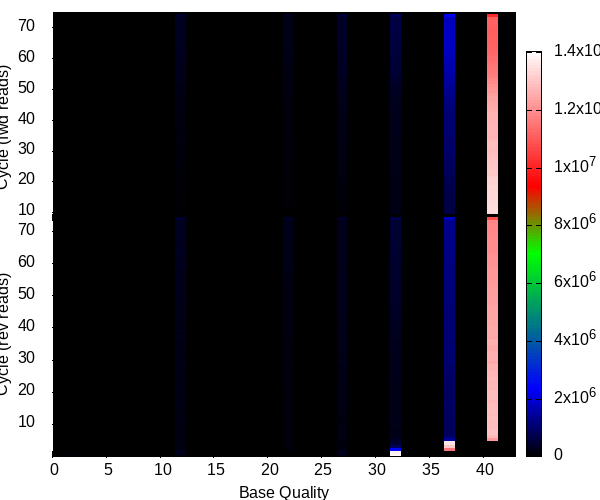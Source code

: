 
            set terminal png size 600,500 truecolor
            set output "408GBM0G-1_S25_L005-quals-hm.png"
            unset key
            unset colorbox
            set palette defined (0 0 0 0, 1 0 0 1, 3 0 1 0, 4 1 0 0, 6 1 1 1)
            set cbrange [0:14018537]
            set yrange  [0:75]
            set xrange  [0:43]
            set view map
            set multiplot
            set rmargin 0
            set lmargin 0
            set tmargin 0
            set bmargin 0
             set origin 0,0.46
 set size 0.95,0.6
            set obj 1 rectangle behind from first 0,0 to first 43,75
            set obj 1 fillstyle solid 1.0 fillcolor rgbcolor "black"
            set ylabel "Cycle (fwd reads)" offset character -1,0
            unset ytics
            set ytics ("10" 10,"20" 20,"30" 30,"40" 40,"50" 50,"60" 60,"70" 70)
            unset xtics
            set title "408GBM0G-1_S25_L005.stats" noenhanced
            splot '-' matrix with image
        	0	0	85023	0	0	0	0	0	0	0	0	0	79069	0	0	0	0	0	0	0	0	0	0	0	0	0	0	139334	0	0	0	0	14018537	0	0	0	0	1	0	0	0	0	0
	0	0	21610	0	0	0	0	0	0	0	0	0	112795	0	0	0	0	0	0	0	0	0	0	0	0	0	0	173332	0	0	0	0	14014223	0	0	0	0	4	0	0	0	0	0
	0	0	3102	0	0	0	0	0	0	0	0	0	82976	0	0	0	0	0	0	0	0	0	19	0	0	0	0	148821	0	0	0	0	1699076	0	0	0	0	12387970	0	0	0	0	0
	0	0	0	0	0	0	0	0	0	0	0	0	70256	0	0	0	0	0	0	0	0	0	8637	0	0	0	0	123324	0	0	0	0	524334	0	0	0	0	13595413	0	0	0	0	0
	0	0	0	0	0	0	0	0	0	0	0	0	60151	0	0	0	0	0	0	0	0	0	20608	0	0	0	0	92912	0	0	0	0	316088	0	0	0	0	13832205	0	0	0	0	0
	0	0	0	0	0	0	0	0	0	0	0	0	51430	0	0	0	0	0	0	0	0	0	22830	0	0	0	0	73831	0	0	0	0	281481	0	0	0	0	840646	0	0	0	13051746	0
	0	0	0	0	0	0	0	0	0	0	0	0	55071	0	0	0	0	0	0	0	0	0	26809	0	0	0	0	71290	0	0	0	0	255910	0	0	0	0	797201	0	0	0	13115683	0
	0	0	0	0	0	0	0	0	0	0	0	0	48053	0	0	0	0	0	0	0	0	0	24304	0	0	0	0	64758	0	0	0	0	225240	0	0	0	0	685307	0	0	0	13274302	0
	0	0	0	0	0	0	0	0	0	0	0	0	50664	0	0	0	0	0	0	0	0	0	27276	0	0	0	0	67534	0	0	0	0	214422	0	0	0	0	678928	0	0	0	13283140	0
	0	0	0	0	0	0	0	0	0	0	0	0	61623	0	0	0	0	0	0	0	0	0	28258	0	0	0	0	65369	0	0	0	0	199111	0	0	0	0	654179	0	0	0	13313424	0
	0	0	0	0	0	0	0	0	0	0	0	0	40431	0	0	0	0	0	0	0	0	0	29806	0	0	0	0	62330	0	0	0	0	192482	0	0	0	0	602183	0	0	0	13394732	0
	0	0	0	0	0	0	0	0	0	0	0	0	42781	0	0	0	0	0	0	0	0	0	35049	0	0	0	0	62913	0	0	0	0	179336	0	0	0	0	609434	0	0	0	13392451	0
	0	0	0	0	0	0	0	0	0	0	0	0	44201	0	0	0	0	0	0	0	0	0	42212	0	0	0	0	66035	0	0	0	0	182105	0	0	0	0	622941	0	0	0	13364470	0
	0	0	0	0	0	0	0	0	0	0	0	0	47479	0	0	0	0	0	0	0	0	0	45014	0	0	0	0	70537	0	0	0	0	185840	0	0	0	0	644498	0	0	0	13328596	0
	0	0	0	0	0	0	0	0	0	0	0	0	48386	0	0	0	0	0	0	0	0	0	46792	0	0	0	0	71357	0	0	0	0	191839	0	0	0	0	659827	0	0	0	13303763	0
	0	0	0	0	0	0	0	0	0	0	0	0	46913	0	0	0	0	0	0	0	0	0	46487	0	0	0	0	72402	0	0	0	0	191269	0	0	0	0	651141	0	0	0	13313752	0
	0	0	0	0	0	0	0	0	0	0	0	0	47800	0	0	0	0	0	0	0	0	0	46740	0	0	0	0	74173	0	0	0	0	190832	0	0	0	0	652528	0	0	0	13309891	0
	0	0	0	0	0	0	0	0	0	0	0	0	51028	0	0	0	0	0	0	0	0	0	49362	0	0	0	0	79659	0	0	0	0	196303	0	0	0	0	689462	0	0	0	13256150	0
	0	0	0	0	0	0	0	0	0	0	0	0	54071	0	0	0	0	0	0	0	0	0	50979	0	0	0	0	87158	0	0	0	0	186381	0	0	0	0	677941	0	0	0	13265434	0
	0	0	0	0	0	0	0	0	0	0	0	0	54024	0	0	0	0	0	0	0	0	0	54907	0	0	0	0	102680	0	0	0	0	189881	0	0	0	0	729856	0	0	0	13190616	0
	0	0	0	0	0	0	0	0	0	0	0	0	52316	0	0	0	0	0	0	0	0	0	54722	0	0	0	0	106466	0	0	0	0	179315	0	0	0	0	720775	0	0	0	13208370	0
	0	0	0	0	0	0	0	0	0	0	0	0	70496	0	0	0	0	0	0	0	0	0	59917	0	0	0	0	115419	0	0	0	0	184577	0	0	0	0	733851	0	0	0	13157704	0
	0	0	0	0	0	0	0	0	0	0	0	0	83593	0	0	0	0	0	0	0	0	0	72331	0	0	0	0	139947	0	0	0	0	198887	0	0	0	0	807725	0	0	0	13019481	0
	0	0	0	0	0	0	0	0	0	0	0	0	62191	0	0	0	0	0	0	0	0	0	68834	0	0	0	0	139745	0	0	0	0	191182	0	0	0	0	812601	0	0	0	13047411	0
	0	0	0	0	0	0	0	0	0	0	0	0	65337	0	0	0	0	0	0	0	0	0	66414	0	0	0	0	133912	0	0	0	0	197925	0	0	0	0	855512	0	0	0	13002864	0
	0	0	0	0	0	0	0	0	0	0	0	0	83557	0	0	0	0	0	0	0	0	0	64639	0	0	0	0	131183	0	0	0	0	193465	0	0	0	0	842337	0	0	0	13006783	0
	0	0	0	0	0	0	0	0	0	0	0	0	90819	0	0	0	0	0	0	0	0	0	70149	0	0	0	0	137780	0	0	0	0	200558	0	0	0	0	873291	0	0	0	12949367	0
	0	0	166	0	0	0	0	0	0	0	0	0	91232	0	0	0	0	0	0	0	0	0	71851	0	0	0	0	140794	0	0	0	0	202868	0	0	0	0	888233	0	0	0	12926820	0
	0	0	0	0	0	0	0	0	0	0	0	0	96353	0	0	0	0	0	0	0	0	0	74672	0	0	0	0	144744	0	0	0	0	207002	0	0	0	0	910183	0	0	0	12889010	0
	0	0	118	0	0	0	0	0	0	0	0	0	99735	0	0	0	0	0	0	0	0	0	77078	0	0	0	0	148779	0	0	0	0	213902	0	0	0	0	934823	0	0	0	12847529	0
	0	0	0	0	0	0	0	0	0	0	0	0	105735	0	0	0	0	0	0	0	0	0	80853	0	0	0	0	154726	0	0	0	0	220570	0	0	0	0	965605	0	0	0	12794475	0
	0	0	0	0	0	0	0	0	0	0	0	0	103532	0	0	0	0	0	0	0	0	0	80485	0	0	0	0	154062	0	0	0	0	219200	0	0	0	0	959606	0	0	0	12805079	0
	0	0	0	0	0	0	0	0	0	0	0	0	104562	0	0	0	0	0	0	0	0	0	80371	0	0	0	0	152935	0	0	0	0	215153	0	0	0	0	931827	0	0	0	12837116	0
	0	0	339	0	0	0	0	0	0	0	0	0	126582	0	0	0	0	0	0	0	0	0	87021	0	0	0	0	160780	0	0	0	0	223155	0	0	0	0	955267	0	0	0	12768820	0
	0	0	0	0	0	0	0	0	0	0	0	0	140444	0	0	0	0	0	0	0	0	0	97914	0	0	0	0	180493	0	0	0	0	231894	0	0	0	0	999877	0	0	0	12671342	0
	0	0	0	0	0	0	0	0	0	0	0	0	116982	0	0	0	0	0	0	0	0	0	98984	0	0	0	0	188522	0	0	0	0	234086	0	0	0	0	1006936	0	0	0	12676454	0
	0	0	686	0	0	0	0	0	0	0	0	0	119552	0	0	0	0	0	0	0	0	0	94417	0	0	0	0	178135	0	0	0	0	237957	0	0	0	0	1018276	0	0	0	12672941	0
	0	0	19	0	0	0	0	0	0	0	0	0	123946	0	0	0	0	0	0	0	0	0	92773	0	0	0	0	173030	0	0	0	0	241505	0	0	0	0	1035263	0	0	0	12655428	0
	0	0	0	0	0	0	0	0	0	0	0	0	124944	0	0	0	0	0	0	0	0	0	93902	0	0	0	0	173773	0	0	0	0	241349	0	0	0	0	1027769	0	0	0	12660227	0
	0	0	0	0	0	0	0	0	0	0	0	0	128847	0	0	0	0	0	0	0	0	0	94706	0	0	0	0	174011	0	0	0	0	242804	0	0	0	0	1028503	0	0	0	12653093	0
	0	0	0	0	0	0	0	0	0	0	0	0	132627	0	0	0	0	0	0	0	0	0	97138	0	0	0	0	178926	0	0	0	0	245989	0	0	0	0	1039652	0	0	0	12627632	0
	0	0	9	0	0	0	0	0	0	0	0	0	134454	0	0	0	0	0	0	0	0	0	98845	0	0	0	0	180012	0	0	0	0	248564	0	0	0	0	1042438	0	0	0	12617642	0
	0	0	880	0	0	0	0	0	0	0	0	0	132089	0	0	0	0	0	0	0	0	0	98067	0	0	0	0	179476	0	0	0	0	246766	0	0	0	0	1045315	0	0	0	12619371	0
	0	0	0	0	0	0	0	0	0	0	0	0	149249	0	0	0	0	0	0	0	0	0	103037	0	0	0	0	186852	0	0	0	0	253154	0	0	0	0	1068391	0	0	0	12561281	0
	0	0	4	0	0	0	0	0	0	0	0	0	163245	0	0	0	0	0	0	0	0	0	111861	0	0	0	0	201892	0	0	0	0	260875	0	0	0	0	1099702	0	0	0	12484385	0
	0	0	0	0	0	0	0	0	0	0	0	0	149229	0	0	0	0	0	0	0	0	0	113997	0	0	0	0	212619	0	0	0	0	269529	0	0	0	0	1138904	0	0	0	12437686	0
	0	0	589	0	0	0	0	0	0	0	0	0	158680	0	0	0	0	0	0	0	0	0	114193	0	0	0	0	210787	0	0	0	0	280309	0	0	0	0	1189072	0	0	0	12368334	0
	0	0	2	0	0	0	0	0	0	0	0	0	159764	0	0	0	0	0	0	0	0	0	116151	0	0	0	0	216678	0	0	0	0	287682	0	0	0	0	1215907	0	0	0	12325780	0
	0	0	31	0	0	0	0	0	0	0	0	0	181921	0	0	0	0	0	0	0	0	0	124300	0	0	0	0	226803	0	0	0	0	298469	0	0	0	0	1249277	0	0	0	12241163	0
	0	0	90	0	0	0	0	0	0	0	0	0	209130	0	0	0	0	0	0	0	0	0	140245	0	0	0	0	252983	0	0	0	0	312163	0	0	0	0	1286763	0	0	0	12120590	0
	0	0	3	0	0	0	0	0	0	0	0	0	182772	0	0	0	0	0	0	0	0	0	146038	0	0	0	0	267245	0	0	0	0	331000	0	0	0	0	1313810	0	0	0	12081096	0
	0	0	500	0	0	0	0	0	0	0	0	0	188807	0	0	0	0	0	0	0	0	0	143182	0	0	0	0	264789	0	0	0	0	345399	0	0	0	0	1370116	0	0	0	12009171	0
	0	0	0	0	0	0	0	0	0	0	0	0	216880	0	0	0	0	0	0	0	0	0	148597	0	0	0	0	271275	0	0	0	0	381049	0	0	0	0	1407990	0	0	0	11896173	0
	0	0	28	0	0	0	0	0	0	0	0	0	205045	0	0	0	0	0	0	0	0	0	155489	0	0	0	0	288158	0	0	0	0	405485	0	0	0	0	1438382	0	0	0	11829377	0
	0	0	92	0	0	0	0	0	0	0	0	0	269612	0	0	0	0	0	0	0	0	0	170469	0	0	0	0	306457	0	0	0	0	436715	0	0	0	0	1481665	0	0	0	11656954	0
	0	0	0	0	0	0	0	0	0	0	0	0	223222	0	0	0	0	0	0	0	0	0	176654	0	0	0	0	330059	0	0	0	0	455316	0	0	0	0	1517220	0	0	0	11619493	0
	0	0	312	0	0	0	0	0	0	0	0	0	228629	0	0	0	0	0	0	0	0	0	169276	0	0	0	0	314141	0	0	0	0	477054	0	0	0	0	1565289	0	0	0	11567263	0
	0	0	444	0	0	0	0	0	0	0	0	0	254710	0	0	0	0	0	0	0	0	0	172940	0	0	0	0	315183	0	0	0	0	485520	0	0	0	0	1579470	0	0	0	11513697	0
	0	0	30	0	0	0	0	0	0	0	0	0	243610	0	0	0	0	0	0	0	0	0	178948	0	0	0	0	329639	0	0	0	0	493424	0	0	0	0	1599001	0	0	0	11477312	0
	0	0	5	0	0	0	0	0	0	0	0	0	253979	0	0	0	0	0	0	0	0	0	181109	0	0	0	0	331901	0	0	0	0	509401	0	0	0	0	1641928	0	0	0	11403641	0
	0	0	571	0	0	0	0	0	0	0	0	0	256322	0	0	0	0	0	0	0	0	0	181990	0	0	0	0	334041	0	0	0	0	516394	0	0	0	0	1671997	0	0	0	11360649	0
	0	0	0	0	0	0	0	0	0	0	0	0	276119	0	0	0	0	0	0	0	0	0	188596	0	0	0	0	344105	0	0	0	0	531479	0	0	0	0	1716345	0	0	0	11265320	0
	0	0	38	0	0	0	0	0	0	0	0	0	274182	0	0	0	0	0	0	0	0	0	193176	0	0	0	0	353603	0	0	0	0	540609	0	0	0	0	1737781	0	0	0	11222575	0
	0	0	30	0	0	0	0	0	0	0	0	0	299470	0	0	0	0	0	0	0	0	0	197107	0	0	0	0	356329	0	0	0	0	544219	0	0	0	0	1761613	0	0	0	11163196	0
	0	0	0	0	0	0	0	0	0	0	0	0	284160	0	0	0	0	0	0	0	0	0	205785	0	0	0	0	371730	0	0	0	0	552260	0	0	0	0	1775316	0	0	0	11132713	0
	0	0	124	0	0	0	0	0	0	0	0	0	283996	0	0	0	0	0	0	0	0	0	202393	0	0	0	0	364669	0	0	0	0	564830	0	0	0	0	1782604	0	0	0	11123348	0
	0	0	0	0	0	0	0	0	0	0	0	0	283829	0	0	0	0	0	0	0	0	0	197242	0	0	0	0	357984	0	0	0	0	572603	0	0	0	0	1782646	0	0	0	11127660	0
	0	0	133	0	0	0	0	0	0	0	0	0	288652	0	0	0	0	0	0	0	0	0	199551	0	0	0	0	358923	0	0	0	0	589520	0	0	0	0	1761696	0	0	0	11123489	0
	0	0	0	0	0	0	0	0	0	0	0	0	295659	0	0	0	0	0	0	0	0	0	202243	0	0	0	0	362237	0	0	0	0	599861	0	0	0	0	1775552	0	0	0	11086412	0
	0	0	0	0	0	0	0	0	0	0	0	0	300588	0	0	0	0	0	0	0	0	0	206436	0	0	0	0	365694	0	0	0	0	609891	0	0	0	0	1779115	0	0	0	11060240	0
	0	0	68	0	0	0	0	0	0	0	0	0	298002	0	0	0	0	0	0	0	0	0	201369	0	0	0	0	362204	0	0	0	0	612941	0	0	0	0	1755966	0	0	0	11091414	0
	0	0	0	0	0	0	0	0	0	0	0	0	291016	0	0	0	0	0	0	0	0	0	197673	0	0	0	0	355307	0	0	0	0	608131	0	0	0	0	1727801	0	0	0	11142036	0
	0	0	0	0	0	0	0	0	0	0	0	0	296738	0	0	0	0	0	0	0	0	0	198812	0	0	0	0	355046	0	0	0	0	609043	0	0	0	0	1716588	0	0	0	11145737	0
	0	0	50	0	0	0	0	0	0	0	0	0	301984	0	0	0	0	0	0	0	0	0	201188	0	0	0	0	359103	0	0	0	0	609820	0	0	0	0	1729123	0	0	0	11120696	0
	0	0	13256	0	0	0	0	0	0	0	0	0	417170	0	0	0	0	0	0	0	0	0	278116	0	0	0	0	491194	0	0	0	0	802347	0	0	0	0	2218263	0	0	0	10101618	0

end

                set origin 0,0.03
                set size 0.95,0.6
                set ylabel "Cycle (rev reads)" offset character -1,0
                set xlabel "Base Quality"
                unset title
                unset ytics
                set ytics ("10" 10,"20" 20,"30" 30,"40" 40,"50" 50,"60" 60,"70" 70)
                set xrange  [0:43]
                set xtics
                set colorbox vertical user origin first (43+1),0 size screen 0.025,0.812
                set cblabel "Number of bases"
                splot '-' matrix with image
            	0	0	86000	0	0	0	0	0	0	0	0	0	159873	0	0	0	0	0	0	0	0	0	0	0	0	0	0	206061	0	0	0	0	13870030	0	0	0	0	0	0	0	0	0	0
	0	0	6407	0	0	0	0	0	0	0	0	0	285815	0	0	0	0	0	0	0	0	0	0	0	0	0	0	282843	0	0	0	0	13746846	0	0	0	0	53	0	0	0	0	0
	0	0	140	0	0	0	0	0	0	0	0	0	192156	0	0	0	0	0	0	0	0	0	85833	0	0	0	0	143631	0	0	0	0	2429567	0	0	0	0	11470637	0	0	0	0	0
	0	0	4	0	0	0	0	0	0	0	0	0	191984	0	0	0	0	0	0	0	0	0	100000	0	0	0	0	122174	0	0	0	0	852442	0	0	0	0	13055360	0	0	0	0	0
	0	0	0	0	0	0	0	0	0	0	0	0	158209	0	0	0	0	0	0	0	0	0	92226	0	0	0	0	91953	0	0	0	0	429705	0	0	0	0	13549871	0	0	0	0	0
	0	0	3	0	0	0	0	0	0	0	0	0	148660	0	0	0	0	0	0	0	0	0	91993	0	0	0	0	128461	0	0	0	0	357005	0	0	0	0	1434796	0	0	0	12161046	0
	0	0	1346	0	0	0	0	0	0	0	0	0	149087	0	0	0	0	0	0	0	0	0	88117	0	0	0	0	145672	0	0	0	0	227973	0	0	0	0	976489	0	0	0	12733280	0
	0	0	0	0	0	0	0	0	0	0	0	0	154182	0	0	0	0	0	0	0	0	0	87825	0	0	0	0	144487	0	0	0	0	197860	0	0	0	0	844876	0	0	0	12892734	0
	0	0	1793	0	0	0	0	0	0	0	0	0	156770	0	0	0	0	0	0	0	0	0	92190	0	0	0	0	146390	0	0	0	0	193951	0	0	0	0	813305	0	0	0	12917565	0
	0	0	0	0	0	0	0	0	0	0	0	0	167061	0	0	0	0	0	0	0	0	0	96423	0	0	0	0	148024	0	0	0	0	219351	0	0	0	0	861485	0	0	0	12829620	0
	0	0	0	0	0	0	0	0	0	0	0	0	168645	0	0	0	0	0	0	0	0	0	93127	0	0	0	0	134843	0	0	0	0	222136	0	0	0	0	867129	0	0	0	12836084	0
	0	0	0	0	0	0	0	0	0	0	0	0	161821	0	0	0	0	0	0	0	0	0	88991	0	0	0	0	122542	0	0	0	0	249146	0	0	0	0	844986	0	0	0	12854478	0
	0	0	46	0	0	0	0	0	0	0	0	0	160364	0	0	0	0	0	0	0	0	0	100765	0	0	0	0	155836	0	0	0	0	203518	0	0	0	0	838875	0	0	0	12862560	0
	0	0	320	0	0	0	0	0	0	0	0	0	176368	0	0	0	0	0	0	0	0	0	107364	0	0	0	0	166175	0	0	0	0	212262	0	0	0	0	871414	0	0	0	12788061	0
	0	0	244	0	0	0	0	0	0	0	0	0	157418	0	0	0	0	0	0	0	0	0	97786	0	0	0	0	160329	0	0	0	0	206005	0	0	0	0	858144	0	0	0	12842038	0
	0	0	318	0	0	0	0	0	0	0	0	0	179239	0	0	0	0	0	0	0	0	0	104783	0	0	0	0	170787	0	0	0	0	213773	0	0	0	0	864765	0	0	0	12788299	0
	0	0	1649	0	0	0	0	0	0	0	0	0	163118	0	0	0	0	0	0	0	0	0	107401	0	0	0	0	166017	0	0	0	0	214634	0	0	0	0	876741	0	0	0	12792404	0
	0	0	47	0	0	0	0	0	0	0	0	0	185068	0	0	0	0	0	0	0	0	0	109111	0	0	0	0	179552	0	0	0	0	225675	0	0	0	0	922624	0	0	0	12699887	0
	0	0	494	0	0	0	0	0	0	0	0	0	168987	0	0	0	0	0	0	0	0	0	105312	0	0	0	0	171528	0	0	0	0	213209	0	0	0	0	869572	0	0	0	12792862	0
	0	0	0	0	0	0	0	0	0	0	0	0	171388	0	0	0	0	0	0	0	0	0	105269	0	0	0	0	169857	0	0	0	0	213801	0	0	0	0	870961	0	0	0	12790688	0
	0	0	0	0	0	0	0	0	0	0	0	0	169900	0	0	0	0	0	0	0	0	0	103058	0	0	0	0	166384	0	0	0	0	207699	0	0	0	0	856003	0	0	0	12818920	0
	0	0	2003	0	0	0	0	0	0	0	0	0	171191	0	0	0	0	0	0	0	0	0	107856	0	0	0	0	178981	0	0	0	0	223496	0	0	0	0	915285	0	0	0	12723152	0
	0	0	136	0	0	0	0	0	0	0	0	0	186804	0	0	0	0	0	0	0	0	0	113509	0	0	0	0	171781	0	0	0	0	219211	0	0	0	0	890764	0	0	0	12739759	0
	0	0	0	0	0	0	0	0	0	0	0	0	176016	0	0	0	0	0	0	0	0	0	111121	0	0	0	0	182912	0	0	0	0	227630	0	0	0	0	929158	0	0	0	12695127	0
	0	0	0	0	0	0	0	0	0	0	0	0	164671	0	0	0	0	0	0	0	0	0	108372	0	0	0	0	179455	0	0	0	0	219681	0	0	0	0	899428	0	0	0	12750357	0
	0	0	222	0	0	0	0	0	0	0	0	0	177168	0	0	0	0	0	0	0	0	0	113587	0	0	0	0	181092	0	0	0	0	233129	0	0	0	0	944753	0	0	0	12672013	0
	0	0	314	0	0	0	0	0	0	0	0	0	183026	0	0	0	0	0	0	0	0	0	115021	0	0	0	0	178763	0	0	0	0	230325	0	0	0	0	930734	0	0	0	12683781	0
	0	0	0	0	0	0	0	0	0	0	0	0	178610	0	0	0	0	0	0	0	0	0	110512	0	0	0	0	187559	0	0	0	0	244310	0	0	0	0	998089	0	0	0	12602884	0
	0	0	1	0	0	0	0	0	0	0	0	0	178833	0	0	0	0	0	0	0	0	0	111708	0	0	0	0	188173	0	0	0	0	239130	0	0	0	0	963482	0	0	0	12640637	0
	0	0	131	0	0	0	0	0	0	0	0	0	224022	0	0	0	0	0	0	0	0	0	125591	0	0	0	0	211393	0	0	0	0	256982	0	0	0	0	1049045	0	0	0	12454800	0
	0	0	555	0	0	0	0	0	0	0	0	0	170228	0	0	0	0	0	0	0	0	0	116752	0	0	0	0	201674	0	0	0	0	241182	0	0	0	0	1003427	0	0	0	12588146	0
	0	0	26	0	0	0	0	0	0	0	0	0	180678	0	0	0	0	0	0	0	0	0	112144	0	0	0	0	190382	0	0	0	0	243405	0	0	0	0	1011474	0	0	0	12583855	0
	0	0	476	0	0	0	0	0	0	0	0	0	178763	0	0	0	0	0	0	0	0	0	112030	0	0	0	0	191551	0	0	0	0	243430	0	0	0	0	1005427	0	0	0	12590287	0
	0	0	1351	0	0	0	0	0	0	0	0	0	199772	0	0	0	0	0	0	0	0	0	119949	0	0	0	0	207987	0	0	0	0	267737	0	0	0	0	1078266	0	0	0	12446902	0
	0	0	429	0	0	0	0	0	0	0	0	0	196672	0	0	0	0	0	0	0	0	0	120267	0	0	0	0	206115	0	0	0	0	275733	0	0	0	0	1054299	0	0	0	12468449	0
	0	0	224	0	0	0	0	0	0	0	0	0	184278	0	0	0	0	0	0	0	0	0	117531	0	0	0	0	201827	0	0	0	0	270657	0	0	0	0	1020453	0	0	0	12526994	0
	0	0	331	0	0	0	0	0	0	0	0	0	191272	0	0	0	0	0	0	0	0	0	119307	0	0	0	0	200504	0	0	0	0	263222	0	0	0	0	1000820	0	0	0	12546508	0
	0	0	50	0	0	0	0	0	0	0	0	0	229353	0	0	0	0	0	0	0	0	0	131488	0	0	0	0	220510	0	0	0	0	282923	0	0	0	0	1077303	0	0	0	12380337	0
	0	0	625	0	0	0	0	0	0	0	0	0	190570	0	0	0	0	0	0	0	0	0	126797	0	0	0	0	217248	0	0	0	0	274932	0	0	0	0	1052652	0	0	0	12459140	0
	0	0	48	0	0	0	0	0	0	0	0	0	201814	0	0	0	0	0	0	0	0	0	124183	0	0	0	0	211130	0	0	0	0	280663	0	0	0	0	1060423	0	0	0	12443703	0
	0	0	1828	0	0	0	0	0	0	0	0	0	195602	0	0	0	0	0	0	0	0	0	123962	0	0	0	0	210275	0	0	0	0	291022	0	0	0	0	1058066	0	0	0	12441209	0
	0	0	0	0	0	0	0	0	0	0	0	0	210353	0	0	0	0	0	0	0	0	0	127635	0	0	0	0	217475	0	0	0	0	308105	0	0	0	0	1077281	0	0	0	12381115	0
	0	0	1464	0	0	0	0	0	0	0	0	0	196987	0	0	0	0	0	0	0	0	0	125775	0	0	0	0	212898	0	0	0	0	313937	0	0	0	0	1058522	0	0	0	12412381	0
	0	0	0	0	0	0	0	0	0	0	0	0	217647	0	0	0	0	0	0	0	0	0	129868	0	0	0	0	219984	0	0	0	0	330187	0	0	0	0	1064354	0	0	0	12359924	0
	0	0	17	0	0	0	0	0	0	0	0	0	211350	0	0	0	0	0	0	0	0	0	132631	0	0	0	0	225154	0	0	0	0	346685	0	0	0	0	1058099	0	0	0	12348028	0
	0	0	0	0	0	0	0	0	0	0	0	0	208806	0	0	0	0	0	0	0	0	0	131598	0	0	0	0	221792	0	0	0	0	351383	0	0	0	0	1062209	0	0	0	12346176	0
	0	0	16	0	0	0	0	0	0	0	0	0	209398	0	0	0	0	0	0	0	0	0	132272	0	0	0	0	220602	0	0	0	0	352090	0	0	0	0	1066347	0	0	0	12341239	0
	0	0	347	0	0	0	0	0	0	0	0	0	216112	0	0	0	0	0	0	0	0	0	136311	0	0	0	0	224427	0	0	0	0	364938	0	0	0	0	1078127	0	0	0	12301702	0
	0	0	0	0	0	0	0	0	0	0	0	0	223427	0	0	0	0	0	0	0	0	0	137888	0	0	0	0	229267	0	0	0	0	374021	0	0	0	0	1088026	0	0	0	12269335	0
	0	0	10	0	0	0	0	0	0	0	0	0	223088	0	0	0	0	0	0	0	0	0	142132	0	0	0	0	225433	0	0	0	0	377160	0	0	0	0	1083112	0	0	0	12271029	0
	0	0	0	0	0	0	0	0	0	0	0	0	228715	0	0	0	0	0	0	0	0	0	149935	0	0	0	0	225912	0	0	0	0	385816	0	0	0	0	1097086	0	0	0	12234500	0
	0	0	196	0	0	0	0	0	0	0	0	0	228099	0	0	0	0	0	0	0	0	0	153588	0	0	0	0	221371	0	0	0	0	384374	0	0	0	0	1095850	0	0	0	12238486	0
	0	0	69	0	0	0	0	0	0	0	0	0	240636	0	0	0	0	0	0	0	0	0	159649	0	0	0	0	221419	0	0	0	0	387921	0	0	0	0	1099188	0	0	0	12213082	0
	0	0	0	0	0	0	0	0	0	0	0	0	233686	0	0	0	0	0	0	0	0	0	162976	0	0	0	0	226845	0	0	0	0	396579	0	0	0	0	1115356	0	0	0	12186522	0
	0	0	777	0	0	0	0	0	0	0	0	0	237563	0	0	0	0	0	0	0	0	0	163891	0	0	0	0	225584	0	0	0	0	398554	0	0	0	0	1131623	0	0	0	12163972	0
	0	0	786	0	0	0	0	0	0	0	0	0	241835	0	0	0	0	0	0	0	0	0	166256	0	0	0	0	229850	0	0	0	0	406664	0	0	0	0	1147534	0	0	0	12129039	0
	0	0	63	0	0	0	0	0	0	0	0	0	251403	0	0	0	0	0	0	0	0	0	171474	0	0	0	0	227067	0	0	0	0	402578	0	0	0	0	1140572	0	0	0	12128807	0
	0	0	4	0	0	0	0	0	0	0	0	0	245938	0	0	0	0	0	0	0	0	0	179593	0	0	0	0	220919	0	0	0	0	405154	0	0	0	0	1144723	0	0	0	12125633	0
	0	0	0	0	0	0	0	0	0	0	0	0	241342	0	0	0	0	0	0	0	0	0	183753	0	0	0	0	211746	0	0	0	0	405274	0	0	0	0	1143562	0	0	0	12136287	0
	0	0	0	0	0	0	0	0	0	0	0	0	295993	0	0	0	0	0	0	0	0	0	197081	0	0	0	0	216888	0	0	0	0	409169	0	0	0	0	1151684	0	0	0	12051149	0
	0	0	203	0	0	0	0	0	0	0	0	0	255149	0	0	0	0	0	0	0	0	0	209620	0	0	0	0	227181	0	0	0	0	424932	0	0	0	0	1171454	0	0	0	12033425	0
	0	0	0	0	0	0	0	0	0	0	0	0	258565	0	0	0	0	0	0	0	0	0	204706	0	0	0	0	215963	0	0	0	0	428131	0	0	0	0	1189039	0	0	0	12025560	0
	0	0	0	0	0	0	0	0	0	0	0	0	262715	0	0	0	0	0	0	0	0	0	205325	0	0	0	0	217649	0	0	0	0	427856	0	0	0	0	1194228	0	0	0	12014191	0
	0	0	64	0	0	0	0	0	0	0	0	0	292447	0	0	0	0	0	0	0	0	0	210898	0	0	0	0	221584	0	0	0	0	431228	0	0	0	0	1192170	0	0	0	11973573	0
	0	0	433	0	0	0	0	0	0	0	0	0	293305	0	0	0	0	0	0	0	0	0	218030	0	0	0	0	234833	0	0	0	0	442414	0	0	0	0	1217719	0	0	0	11915230	0
	0	0	0	0	0	0	0	0	0	0	0	0	271365	0	0	0	0	0	0	0	0	0	219696	0	0	0	0	228399	0	0	0	0	446277	0	0	0	0	1230635	0	0	0	11925592	0
	0	0	57	0	0	0	0	0	0	0	0	0	275777	0	0	0	0	0	0	0	0	0	215269	0	0	0	0	224491	0	0	0	0	445220	0	0	0	0	1233293	0	0	0	11927857	0
	0	0	171	0	0	0	0	0	0	0	0	0	281716	0	0	0	0	0	0	0	0	0	216201	0	0	0	0	225749	0	0	0	0	446598	0	0	0	0	1240914	0	0	0	11910615	0
	0	0	337	0	0	0	0	0	0	0	0	0	290107	0	0	0	0	0	0	0	0	0	221525	0	0	0	0	229165	0	0	0	0	448155	0	0	0	0	1241650	0	0	0	11891025	0
	0	0	1293	0	0	0	0	0	0	0	0	0	310931	0	0	0	0	0	0	0	0	0	228403	0	0	0	0	232409	0	0	0	0	457836	0	0	0	0	1255034	0	0	0	11836058	0
	0	0	632	0	0	0	0	0	0	0	0	0	295638	0	0	0	0	0	0	0	0	0	234182	0	0	0	0	237421	0	0	0	0	463076	0	0	0	0	1272379	0	0	0	11818636	0
	0	0	1127	0	0	0	0	0	0	0	0	0	298787	0	0	0	0	0	0	0	0	0	230543	0	0	0	0	236385	0	0	0	0	463913	0	0	0	0	1277411	0	0	0	11813798	0
	0	0	0	0	0	0	0	0	0	0	0	0	301015	0	0	0	0	0	0	0	0	0	230715	0	0	0	0	237207	0	0	0	0	464138	0	0	0	0	1283325	0	0	0	11805564	0
	0	0	12	0	0	0	0	0	0	0	0	0	305718	0	0	0	0	0	0	0	0	0	230498	0	0	0	0	237391	0	0	0	0	466773	0	0	0	0	1282096	0	0	0	11799476	0
	0	0	1805	0	0	0	0	0	0	0	0	0	440512	0	0	0	0	0	0	0	0	0	328690	0	0	0	0	353752	0	0	0	0	669441	0	0	0	0	1786776	0	0	0	10740988	0

end
